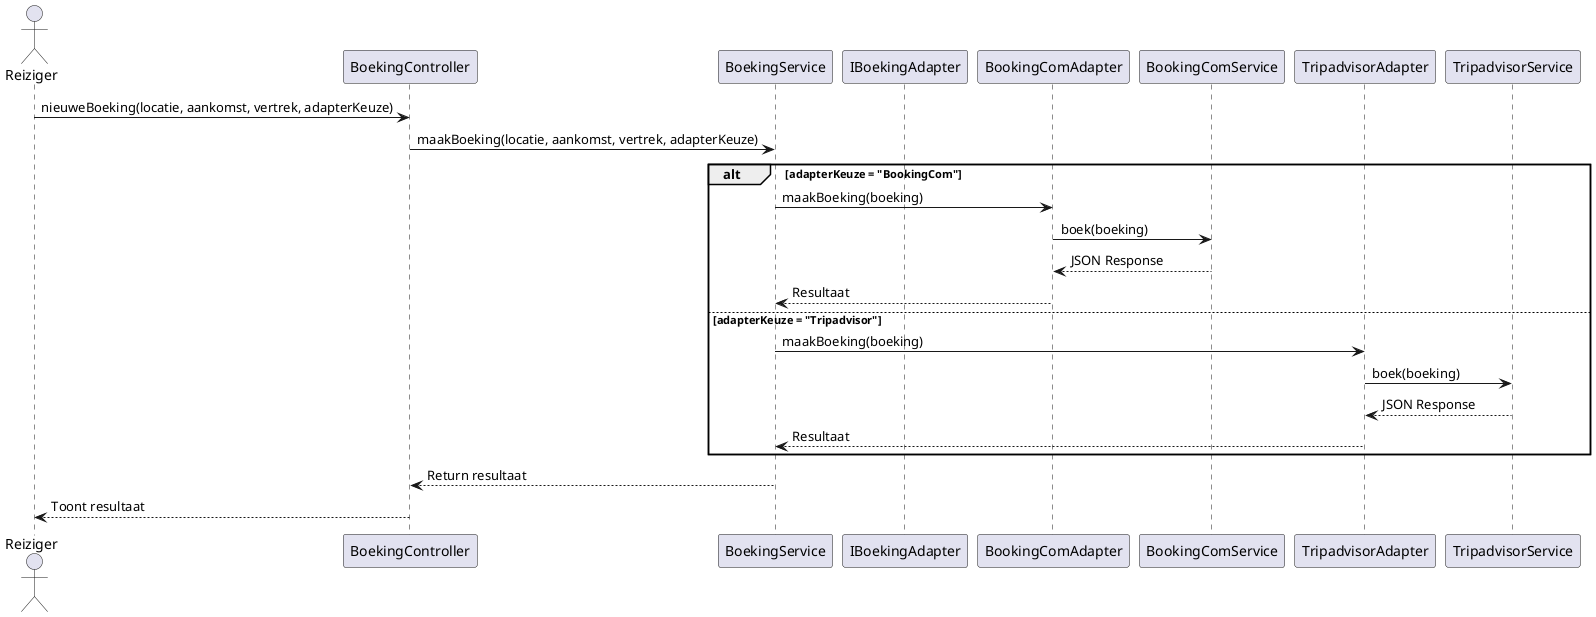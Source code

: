     @startuml
actor Reiziger
participant BoekingController
participant BoekingService
participant IBoekingAdapter
participant BookingComAdapter
participant BookingComService
participant TripadvisorAdapter
participant TripadvisorService

Reiziger -> BoekingController: nieuweBoeking(locatie, aankomst, vertrek, adapterKeuze)
BoekingController -> BoekingService: maakBoeking(locatie, aankomst, vertrek, adapterKeuze)

alt adapterKeuze = "BookingCom"
    BoekingService -> BookingComAdapter: maakBoeking(boeking)
    BookingComAdapter -> BookingComService: boek(boeking)
    BookingComService --> BookingComAdapter: JSON Response
    BookingComAdapter --> BoekingService: Resultaat
else adapterKeuze = "Tripadvisor"
    BoekingService -> TripadvisorAdapter: maakBoeking(boeking)
    TripadvisorAdapter -> TripadvisorService: boek(boeking)
    TripadvisorService --> TripadvisorAdapter: JSON Response
    TripadvisorAdapter --> BoekingService: Resultaat
end

BoekingService --> BoekingController: Return resultaat
BoekingController --> Reiziger: Toont resultaat

@enduml